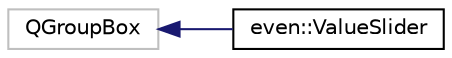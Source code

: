 digraph "Graphical Class Hierarchy"
{
  edge [fontname="Helvetica",fontsize="10",labelfontname="Helvetica",labelfontsize="10"];
  node [fontname="Helvetica",fontsize="10",shape=record];
  rankdir="LR";
  Node283 [label="QGroupBox",height=0.2,width=0.4,color="grey75", fillcolor="white", style="filled"];
  Node283 -> Node0 [dir="back",color="midnightblue",fontsize="10",style="solid",fontname="Helvetica"];
  Node0 [label="even::ValueSlider",height=0.2,width=0.4,color="black", fillcolor="white", style="filled",URL="$classeven_1_1_value_slider.html",tooltip="Entity of the group box element, contained slider and window box for display current value level..."];
}
